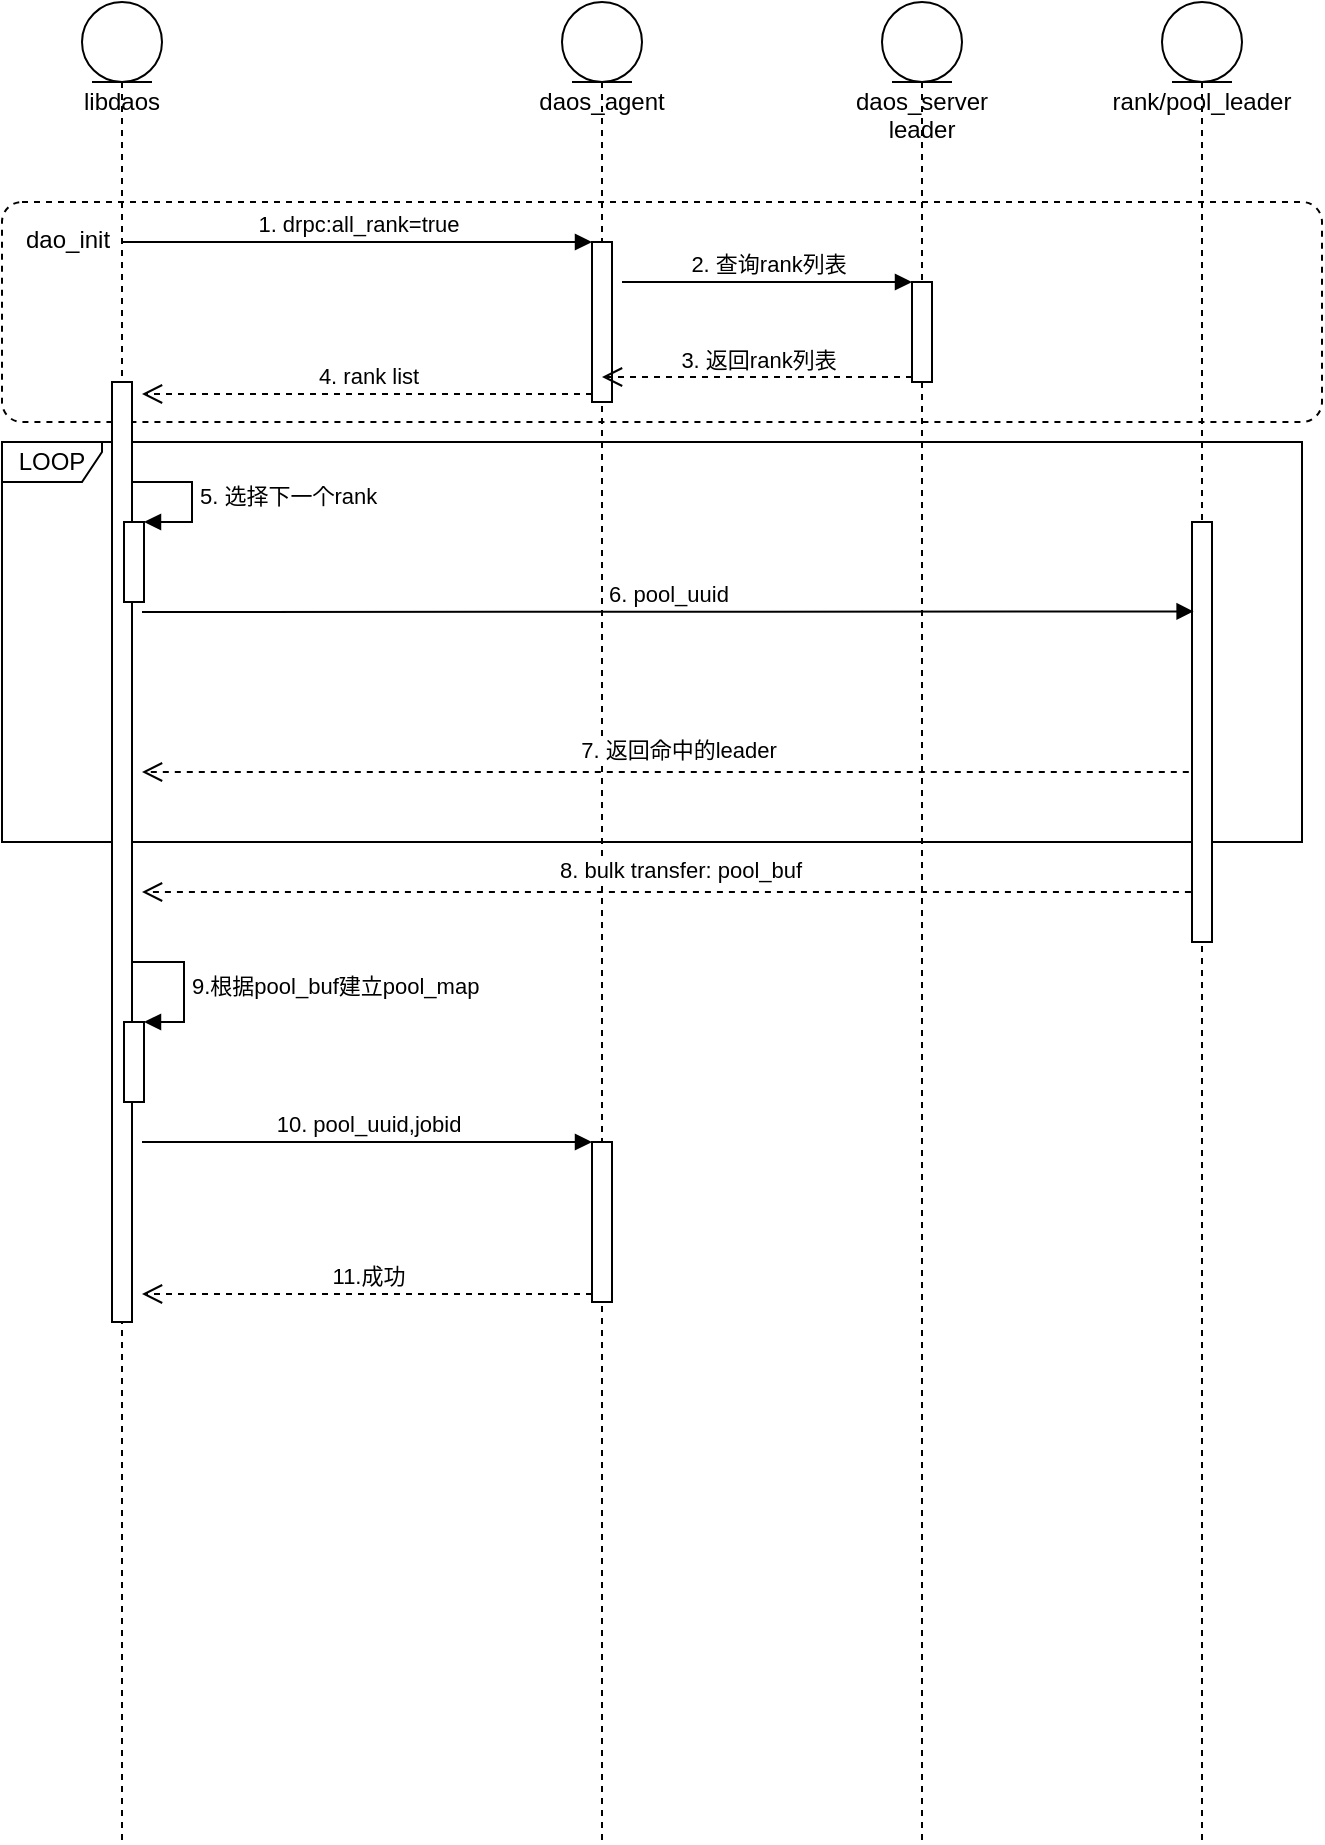 <mxfile version="20.3.0" type="device" pages="6"><diagram id="jfZ1nagjq38udCaqmF2r" name="POOL_CONNECT"><mxGraphModel dx="1800" dy="1001" grid="0" gridSize="10" guides="1" tooltips="1" connect="1" arrows="1" fold="1" page="1" pageScale="1" pageWidth="1200" pageHeight="1600" math="0" shadow="0"><root><mxCell id="0"/><mxCell id="1" parent="0"/><mxCell id="TllQmv1ivaf3xxIAeNgu-2" value="dao_init" style="dashed=1;rounded=1;absoluteArcSize=1;arcSize=20;html=1;verticalAlign=top;align=left;spacingTop=5;spacingLeft=10;" vertex="1" parent="1"><mxGeometry x="160" y="220" width="660" height="110" as="geometry"/></mxCell><mxCell id="jRjJIuM_uTAPznZiJXjt-37" value="LOOP" style="shape=umlFrame;whiteSpace=wrap;html=1;width=50;height=20;" vertex="1" parent="1"><mxGeometry x="160" y="340" width="650" height="200" as="geometry"/></mxCell><mxCell id="jRjJIuM_uTAPznZiJXjt-3" value="libdaos" style="shape=umlLifeline;participant=umlEntity;perimeter=lifelinePerimeter;whiteSpace=wrap;html=1;container=1;collapsible=0;recursiveResize=0;verticalAlign=top;spacingTop=36;outlineConnect=0;" vertex="1" parent="1"><mxGeometry x="200" y="120" width="40" height="920" as="geometry"/></mxCell><mxCell id="jRjJIuM_uTAPznZiJXjt-12" value="" style="html=1;points=[];perimeter=orthogonalPerimeter;" vertex="1" parent="jRjJIuM_uTAPznZiJXjt-3"><mxGeometry x="15" y="190" width="10" height="470" as="geometry"/></mxCell><mxCell id="jRjJIuM_uTAPznZiJXjt-35" value="" style="html=1;points=[];perimeter=orthogonalPerimeter;" vertex="1" parent="jRjJIuM_uTAPznZiJXjt-3"><mxGeometry x="21" y="260" width="10" height="40" as="geometry"/></mxCell><mxCell id="jRjJIuM_uTAPznZiJXjt-36" value="5. 选择下一个rank" style="edgeStyle=orthogonalEdgeStyle;html=1;align=left;spacingLeft=2;endArrow=block;rounded=0;entryX=1;entryY=0;" edge="1" target="jRjJIuM_uTAPznZiJXjt-35" parent="jRjJIuM_uTAPznZiJXjt-3" source="jRjJIuM_uTAPznZiJXjt-12"><mxGeometry relative="1" as="geometry"><mxPoint x="25" y="230" as="sourcePoint"/><Array as="points"><mxPoint x="55" y="240"/><mxPoint x="55" y="260"/></Array></mxGeometry></mxCell><mxCell id="jRjJIuM_uTAPznZiJXjt-38" value="" style="html=1;points=[];perimeter=orthogonalPerimeter;" vertex="1" parent="jRjJIuM_uTAPznZiJXjt-3"><mxGeometry x="21" y="510" width="10" height="40" as="geometry"/></mxCell><mxCell id="jRjJIuM_uTAPznZiJXjt-39" value="9.根据pool_buf建立pool_map&amp;nbsp;" style="edgeStyle=orthogonalEdgeStyle;html=1;align=left;spacingLeft=2;endArrow=block;rounded=0;entryX=1;entryY=0;" edge="1" target="jRjJIuM_uTAPznZiJXjt-38" parent="jRjJIuM_uTAPznZiJXjt-3"><mxGeometry relative="1" as="geometry"><mxPoint x="25" y="480" as="sourcePoint"/><Array as="points"><mxPoint x="51" y="480"/><mxPoint x="51" y="510"/></Array></mxGeometry></mxCell><mxCell id="jRjJIuM_uTAPznZiJXjt-4" value="daos_agent" style="shape=umlLifeline;participant=umlEntity;perimeter=lifelinePerimeter;whiteSpace=wrap;html=1;container=1;collapsible=0;recursiveResize=0;verticalAlign=top;spacingTop=36;outlineConnect=0;" vertex="1" parent="1"><mxGeometry x="440" y="120" width="40" height="920" as="geometry"/></mxCell><mxCell id="jRjJIuM_uTAPznZiJXjt-8" value="" style="html=1;points=[];perimeter=orthogonalPerimeter;" vertex="1" parent="jRjJIuM_uTAPznZiJXjt-4"><mxGeometry x="15" y="120" width="10" height="80" as="geometry"/></mxCell><mxCell id="jRjJIuM_uTAPznZiJXjt-40" value="" style="html=1;points=[];perimeter=orthogonalPerimeter;" vertex="1" parent="jRjJIuM_uTAPznZiJXjt-4"><mxGeometry x="15" y="570" width="10" height="80" as="geometry"/></mxCell><mxCell id="jRjJIuM_uTAPznZiJXjt-5" value="rank/pool_leader" style="shape=umlLifeline;participant=umlEntity;perimeter=lifelinePerimeter;whiteSpace=wrap;html=1;container=1;collapsible=0;recursiveResize=0;verticalAlign=top;spacingTop=36;outlineConnect=0;" vertex="1" parent="1"><mxGeometry x="740" y="120" width="40" height="920" as="geometry"/></mxCell><mxCell id="jRjJIuM_uTAPznZiJXjt-13" value="" style="html=1;points=[];perimeter=orthogonalPerimeter;" vertex="1" parent="jRjJIuM_uTAPznZiJXjt-5"><mxGeometry x="15" y="260" width="10" height="210" as="geometry"/></mxCell><mxCell id="jRjJIuM_uTAPznZiJXjt-7" value="daos_server leader" style="shape=umlLifeline;participant=umlEntity;perimeter=lifelinePerimeter;whiteSpace=wrap;html=1;container=1;collapsible=0;recursiveResize=0;verticalAlign=top;spacingTop=36;outlineConnect=0;" vertex="1" parent="1"><mxGeometry x="600" y="120" width="40" height="920" as="geometry"/></mxCell><mxCell id="DSg4droQ8YJbECYLVYEF-1" value="" style="html=1;points=[];perimeter=orthogonalPerimeter;" vertex="1" parent="jRjJIuM_uTAPznZiJXjt-7"><mxGeometry x="15" y="140" width="10" height="50" as="geometry"/></mxCell><mxCell id="jRjJIuM_uTAPznZiJXjt-9" value="1. drpc:all_rank=true" style="html=1;verticalAlign=bottom;endArrow=block;entryX=0;entryY=0;rounded=0;" edge="1" target="jRjJIuM_uTAPznZiJXjt-8" parent="1" source="jRjJIuM_uTAPznZiJXjt-3"><mxGeometry relative="1" as="geometry"><mxPoint x="230" y="240" as="sourcePoint"/></mxGeometry></mxCell><mxCell id="jRjJIuM_uTAPznZiJXjt-10" value="4. rank list" style="html=1;verticalAlign=bottom;endArrow=open;dashed=1;endSize=8;exitX=0;exitY=0.95;rounded=0;" edge="1" source="jRjJIuM_uTAPznZiJXjt-8" parent="1"><mxGeometry relative="1" as="geometry"><mxPoint x="230" y="316" as="targetPoint"/></mxGeometry></mxCell><mxCell id="jRjJIuM_uTAPznZiJXjt-14" value="6. pool_uuid" style="html=1;verticalAlign=bottom;endArrow=block;rounded=0;entryX=0.08;entryY=0.213;entryDx=0;entryDy=0;entryPerimeter=0;" edge="1" target="jRjJIuM_uTAPznZiJXjt-13" parent="1"><mxGeometry relative="1" as="geometry"><mxPoint x="230" y="425" as="sourcePoint"/><mxPoint x="750" y="414" as="targetPoint"/></mxGeometry></mxCell><mxCell id="jRjJIuM_uTAPznZiJXjt-15" value="8. bulk transfer: pool_buf" style="html=1;verticalAlign=bottom;endArrow=open;dashed=1;endSize=8;rounded=0;exitX=-0.054;exitY=0.881;exitDx=0;exitDy=0;exitPerimeter=0;" edge="1" source="jRjJIuM_uTAPznZiJXjt-13" parent="1"><mxGeometry x="-0.026" y="-2" relative="1" as="geometry"><mxPoint x="230" y="565" as="targetPoint"/><mxPoint x="760" y="416" as="sourcePoint"/><mxPoint as="offset"/></mxGeometry></mxCell><mxCell id="jRjJIuM_uTAPznZiJXjt-30" value="7. 返回命中的leader" style="html=1;verticalAlign=bottom;endArrow=open;dashed=1;endSize=8;rounded=0;exitX=-0.16;exitY=0.595;exitDx=0;exitDy=0;exitPerimeter=0;" edge="1" parent="1" source="jRjJIuM_uTAPznZiJXjt-13"><mxGeometry x="-0.026" y="-2" relative="1" as="geometry"><mxPoint x="230" y="505" as="targetPoint"/><mxPoint x="764.46" y="570.25" as="sourcePoint"/><mxPoint as="offset"/></mxGeometry></mxCell><mxCell id="jRjJIuM_uTAPznZiJXjt-41" value="10. pool_uuid,jobid" style="html=1;verticalAlign=bottom;endArrow=block;entryX=0;entryY=0;rounded=0;" edge="1" target="jRjJIuM_uTAPznZiJXjt-40" parent="1"><mxGeometry relative="1" as="geometry"><mxPoint x="230" y="690" as="sourcePoint"/></mxGeometry></mxCell><mxCell id="jRjJIuM_uTAPznZiJXjt-42" value="11.成功" style="html=1;verticalAlign=bottom;endArrow=open;dashed=1;endSize=8;exitX=0;exitY=0.95;rounded=0;" edge="1" source="jRjJIuM_uTAPznZiJXjt-40" parent="1"><mxGeometry relative="1" as="geometry"><mxPoint x="230" y="766" as="targetPoint"/></mxGeometry></mxCell><mxCell id="DSg4droQ8YJbECYLVYEF-2" value="2. 查询rank列表" style="html=1;verticalAlign=bottom;endArrow=block;rounded=0;" edge="1" target="DSg4droQ8YJbECYLVYEF-1" parent="1"><mxGeometry relative="1" as="geometry"><mxPoint x="470" y="260" as="sourcePoint"/></mxGeometry></mxCell><mxCell id="DSg4droQ8YJbECYLVYEF-3" value="3. 返回rank列表" style="html=1;verticalAlign=bottom;endArrow=open;dashed=1;endSize=8;exitX=0;exitY=0.95;rounded=0;" edge="1" source="DSg4droQ8YJbECYLVYEF-1" parent="1" target="jRjJIuM_uTAPznZiJXjt-4"><mxGeometry relative="1" as="geometry"><mxPoint x="545" y="316" as="targetPoint"/></mxGeometry></mxCell></root></mxGraphModel></diagram><diagram id="LJMnftwlM7X_n2LDJgMe" name="CONT_CONNECT"><mxGraphModel dx="1530" dy="851" grid="0" gridSize="10" guides="1" tooltips="1" connect="1" arrows="1" fold="1" page="1" pageScale="1" pageWidth="1200" pageHeight="1600" math="0" shadow="0"><root><mxCell id="0"/><mxCell id="1" parent="0"/><mxCell id="iAlbZ6mBzEKLd2CpEp1j-1" value="LOOP" style="shape=umlFrame;whiteSpace=wrap;html=1;width=50;height=20;" vertex="1" parent="1"><mxGeometry x="80" y="180" width="650" height="210" as="geometry"/></mxCell><mxCell id="iAlbZ6mBzEKLd2CpEp1j-2" value="libdaos" style="shape=umlLifeline;participant=umlEntity;perimeter=lifelinePerimeter;whiteSpace=wrap;html=1;container=1;collapsible=0;recursiveResize=0;verticalAlign=top;spacingTop=36;outlineConnect=0;" vertex="1" parent="1"><mxGeometry x="120" y="80" width="40" height="920" as="geometry"/></mxCell><mxCell id="iAlbZ6mBzEKLd2CpEp1j-3" value="" style="html=1;points=[];perimeter=orthogonalPerimeter;" vertex="1" parent="iAlbZ6mBzEKLd2CpEp1j-2"><mxGeometry x="15" y="80" width="10" height="470" as="geometry"/></mxCell><mxCell id="iAlbZ6mBzEKLd2CpEp1j-4" value="" style="html=1;points=[];perimeter=orthogonalPerimeter;" vertex="1" parent="iAlbZ6mBzEKLd2CpEp1j-2"><mxGeometry x="21" y="150" width="10" height="40" as="geometry"/></mxCell><mxCell id="iAlbZ6mBzEKLd2CpEp1j-5" value="1. 选择下一个rank" style="edgeStyle=orthogonalEdgeStyle;html=1;align=left;spacingLeft=2;endArrow=block;rounded=0;entryX=1;entryY=0;" edge="1" parent="iAlbZ6mBzEKLd2CpEp1j-2" source="iAlbZ6mBzEKLd2CpEp1j-3" target="iAlbZ6mBzEKLd2CpEp1j-4"><mxGeometry relative="1" as="geometry"><mxPoint x="25" y="120" as="sourcePoint"/><Array as="points"><mxPoint x="55" y="130"/><mxPoint x="55" y="150"/></Array></mxGeometry></mxCell><mxCell id="iAlbZ6mBzEKLd2CpEp1j-6" value="" style="html=1;points=[];perimeter=orthogonalPerimeter;" vertex="1" parent="iAlbZ6mBzEKLd2CpEp1j-2"><mxGeometry x="21" y="400" width="10" height="40" as="geometry"/></mxCell><mxCell id="iAlbZ6mBzEKLd2CpEp1j-7" value="5. 缓存容器属性" style="edgeStyle=orthogonalEdgeStyle;html=1;align=left;spacingLeft=2;endArrow=block;rounded=0;entryX=1;entryY=0;" edge="1" parent="iAlbZ6mBzEKLd2CpEp1j-2" target="iAlbZ6mBzEKLd2CpEp1j-6"><mxGeometry relative="1" as="geometry"><mxPoint x="25" y="370" as="sourcePoint"/><Array as="points"><mxPoint x="51" y="370"/><mxPoint x="51" y="400"/></Array></mxGeometry></mxCell><mxCell id="iAlbZ6mBzEKLd2CpEp1j-11" value="rank/pool_leader" style="shape=umlLifeline;participant=umlEntity;perimeter=lifelinePerimeter;whiteSpace=wrap;html=1;container=1;collapsible=0;recursiveResize=0;verticalAlign=top;spacingTop=36;outlineConnect=0;" vertex="1" parent="1"><mxGeometry x="660" y="80" width="40" height="920" as="geometry"/></mxCell><mxCell id="iAlbZ6mBzEKLd2CpEp1j-12" value="" style="html=1;points=[];perimeter=orthogonalPerimeter;" vertex="1" parent="iAlbZ6mBzEKLd2CpEp1j-11"><mxGeometry x="15" y="190" width="10" height="170" as="geometry"/></mxCell><mxCell id="iAlbZ6mBzEKLd2CpEp1j-16" value="2. cont_uuid、pool_uuid" style="html=1;verticalAlign=bottom;endArrow=block;rounded=0;" edge="1" parent="1" target="iAlbZ6mBzEKLd2CpEp1j-12" source="iAlbZ6mBzEKLd2CpEp1j-3"><mxGeometry relative="1" as="geometry"><mxPoint x="150" y="300" as="sourcePoint"/><mxPoint x="670" y="276" as="targetPoint"/><Array as="points"><mxPoint x="490" y="290"/></Array></mxGeometry></mxCell><mxCell id="iAlbZ6mBzEKLd2CpEp1j-17" value="4. 容器属性：冗余、EC、cell_size等" style="html=1;verticalAlign=bottom;endArrow=open;dashed=1;endSize=8;rounded=0;" edge="1" parent="1" source="iAlbZ6mBzEKLd2CpEp1j-12"><mxGeometry x="-0.026" y="-2" relative="1" as="geometry"><mxPoint x="150.0" y="415" as="targetPoint"/><mxPoint x="670" y="418" as="sourcePoint"/><mxPoint as="offset"/></mxGeometry></mxCell><mxCell id="iAlbZ6mBzEKLd2CpEp1j-18" value="3. 返回命中的leader" style="html=1;verticalAlign=bottom;endArrow=open;dashed=1;endSize=8;rounded=0;" edge="1" parent="1" source="iAlbZ6mBzEKLd2CpEp1j-12"><mxGeometry x="-0.026" y="-2" relative="1" as="geometry"><mxPoint x="150.0" y="355" as="targetPoint"/><mxPoint x="673" y="371" as="sourcePoint"/><mxPoint as="offset"/></mxGeometry></mxCell></root></mxGraphModel></diagram><diagram id="Ja6Qf3c7xJzcq2cp3iw7" name="DFS_OPEN"><mxGraphModel dx="1530" dy="851" grid="0" gridSize="10" guides="1" tooltips="1" connect="1" arrows="1" fold="1" page="1" pageScale="1" pageWidth="1200" pageHeight="1600" math="0" shadow="0"><root><mxCell id="0"/><mxCell id="1" parent="0"/><mxCell id="Mm-tcWC2zMdccf7-ohPG-1" value="" style="shape=umlLifeline;participant=umlEntity;perimeter=lifelinePerimeter;whiteSpace=wrap;html=1;container=1;collapsible=0;recursiveResize=0;verticalAlign=top;spacingTop=36;outlineConnect=0;" vertex="1" parent="1"><mxGeometry x="740" y="360" width="40" height="840" as="geometry"/></mxCell><mxCell id="ge_6mRhwB9QYdB2WmilP-1" value="dfs" style="shape=umlLifeline;participant=umlEntity;perimeter=lifelinePerimeter;whiteSpace=wrap;html=1;container=1;collapsible=0;recursiveResize=0;verticalAlign=top;spacingTop=36;outlineConnect=0;" vertex="1" parent="1"><mxGeometry x="160" y="360" width="40" height="850" as="geometry"/></mxCell><mxCell id="RohRZTucw5Ui29XzlVBg-4" value="" style="html=1;points=[];perimeter=orthogonalPerimeter;" vertex="1" parent="ge_6mRhwB9QYdB2WmilP-1"><mxGeometry x="15" y="210" width="10" height="550" as="geometry"/></mxCell><mxCell id="RohRZTucw5Ui29XzlVBg-17" value="" style="html=1;points=[];perimeter=orthogonalPerimeter;" vertex="1" parent="ge_6mRhwB9QYdB2WmilP-1"><mxGeometry x="20" y="246" width="10" height="40" as="geometry"/></mxCell><mxCell id="RohRZTucw5Ui29XzlVBg-18" value="5. 如果文件实体已经存在，直接返回" style="edgeStyle=orthogonalEdgeStyle;html=1;align=left;spacingLeft=2;endArrow=block;rounded=0;entryX=1;entryY=0;" edge="1" target="RohRZTucw5Ui29XzlVBg-17" parent="ge_6mRhwB9QYdB2WmilP-1" source="RohRZTucw5Ui29XzlVBg-4"><mxGeometry relative="1" as="geometry"><mxPoint x="25" y="202" as="sourcePoint"/><Array as="points"><mxPoint x="55" y="216"/><mxPoint x="55" y="246"/></Array></mxGeometry></mxCell><mxCell id="RohRZTucw5Ui29XzlVBg-23" value="" style="html=1;points=[];perimeter=orthogonalPerimeter;" vertex="1" parent="ge_6mRhwB9QYdB2WmilP-1"><mxGeometry x="20" y="312" width="10" height="40" as="geometry"/></mxCell><mxCell id="RohRZTucw5Ui29XzlVBg-24" value="6. 根据容器属性class生成oid" style="edgeStyle=orthogonalEdgeStyle;html=1;align=left;spacingLeft=2;endArrow=block;rounded=0;entryX=1;entryY=0;" edge="1" target="RohRZTucw5Ui29XzlVBg-23" parent="ge_6mRhwB9QYdB2WmilP-1"><mxGeometry relative="1" as="geometry"><mxPoint x="25" y="292" as="sourcePoint"/><Array as="points"><mxPoint x="55" y="292"/></Array></mxGeometry></mxCell><mxCell id="RohRZTucw5Ui29XzlVBg-1" value="libdaos" style="shape=umlLifeline;participant=umlEntity;perimeter=lifelinePerimeter;whiteSpace=wrap;html=1;container=1;collapsible=0;recursiveResize=0;verticalAlign=top;spacingTop=36;outlineConnect=0;" vertex="1" parent="1"><mxGeometry x="440" y="360" width="40" height="890" as="geometry"/></mxCell><mxCell id="RohRZTucw5Ui29XzlVBg-8" value="" style="html=1;points=[];perimeter=orthogonalPerimeter;" vertex="1" parent="RohRZTucw5Ui29XzlVBg-1"><mxGeometry x="15" y="52" width="10" height="120" as="geometry"/></mxCell><mxCell id="RohRZTucw5Ui29XzlVBg-25" value="" style="html=1;points=[];perimeter=orthogonalPerimeter;" vertex="1" parent="RohRZTucw5Ui29XzlVBg-1"><mxGeometry x="15" y="362" width="10" height="170" as="geometry"/></mxCell><mxCell id="RohRZTucw5Ui29XzlVBg-28" value="" style="html=1;points=[];perimeter=orthogonalPerimeter;" vertex="1" parent="RohRZTucw5Ui29XzlVBg-1"><mxGeometry x="20" y="412" width="10" height="40" as="geometry"/></mxCell><mxCell id="RohRZTucw5Ui29XzlVBg-29" value="8. 根据pool_map生成对象layout" style="edgeStyle=orthogonalEdgeStyle;html=1;align=left;spacingLeft=2;endArrow=block;rounded=0;entryX=1;entryY=0;" edge="1" target="RohRZTucw5Ui29XzlVBg-28" parent="RohRZTucw5Ui29XzlVBg-1"><mxGeometry relative="1" as="geometry"><mxPoint x="25" y="392" as="sourcePoint"/><Array as="points"><mxPoint x="55" y="392"/></Array></mxGeometry></mxCell><mxCell id="RohRZTucw5Ui29XzlVBg-31" value="" style="html=1;points=[];perimeter=orthogonalPerimeter;" vertex="1" parent="RohRZTucw5Ui29XzlVBg-1"><mxGeometry x="15" y="592" width="10" height="80" as="geometry"/></mxCell><mxCell id="RohRZTucw5Ui29XzlVBg-2" value="target" style="shape=umlLifeline;participant=umlEntity;perimeter=lifelinePerimeter;whiteSpace=wrap;html=1;container=1;collapsible=0;recursiveResize=0;verticalAlign=top;spacingTop=36;outlineConnect=0;" vertex="1" parent="1"><mxGeometry x="720" y="360" width="40" height="840" as="geometry"/></mxCell><mxCell id="RohRZTucw5Ui29XzlVBg-11" value="" style="html=1;points=[];perimeter=orthogonalPerimeter;" vertex="1" parent="RohRZTucw5Ui29XzlVBg-2"><mxGeometry x="15" y="72" width="10" height="80" as="geometry"/></mxCell><mxCell id="RohRZTucw5Ui29XzlVBg-36" value="" style="html=1;points=[];perimeter=orthogonalPerimeter;" vertex="1" parent="RohRZTucw5Ui29XzlVBg-2"><mxGeometry x="15" y="612" width="10" height="50" as="geometry"/></mxCell><mxCell id="RohRZTucw5Ui29XzlVBg-9" value="1. 以文件名DK名，提取根目录对象" style="html=1;verticalAlign=bottom;endArrow=block;rounded=0;" edge="1" target="RohRZTucw5Ui29XzlVBg-8" parent="1"><mxGeometry relative="1" as="geometry"><mxPoint x="179.5" y="422" as="sourcePoint"/><Array as="points"><mxPoint x="350" y="422"/></Array></mxGeometry></mxCell><mxCell id="RohRZTucw5Ui29XzlVBg-10" value="4. 返回实体" style="html=1;verticalAlign=bottom;endArrow=open;dashed=1;endSize=8;exitX=0;exitY=0.95;rounded=0;" edge="1" source="RohRZTucw5Ui29XzlVBg-8" parent="1"><mxGeometry relative="1" as="geometry"><mxPoint x="185" y="526" as="targetPoint"/></mxGeometry></mxCell><mxCell id="RohRZTucw5Ui29XzlVBg-12" value="2. FETCH流程" style="html=1;verticalAlign=bottom;endArrow=block;entryX=0;entryY=0;rounded=0;" edge="1" target="RohRZTucw5Ui29XzlVBg-11" parent="1" source="RohRZTucw5Ui29XzlVBg-8"><mxGeometry relative="1" as="geometry"><mxPoint x="665" y="432" as="sourcePoint"/></mxGeometry></mxCell><mxCell id="RohRZTucw5Ui29XzlVBg-13" value="3. 返回DK对应的数据" style="html=1;verticalAlign=bottom;endArrow=open;dashed=1;endSize=8;exitX=0;exitY=0.95;rounded=0;" edge="1" source="RohRZTucw5Ui29XzlVBg-11" parent="1"><mxGeometry relative="1" as="geometry"><mxPoint x="470" y="508" as="targetPoint"/></mxGeometry></mxCell><mxCell id="RohRZTucw5Ui29XzlVBg-26" value="7. 打开对象" style="html=1;verticalAlign=bottom;endArrow=block;entryX=0;entryY=0;rounded=0;" edge="1" target="RohRZTucw5Ui29XzlVBg-25" parent="1"><mxGeometry relative="1" as="geometry"><mxPoint x="185" y="722" as="sourcePoint"/></mxGeometry></mxCell><mxCell id="RohRZTucw5Ui29XzlVBg-27" value="9. 返回成功" style="html=1;verticalAlign=bottom;endArrow=open;dashed=1;endSize=8;exitX=0;exitY=0.95;rounded=0;" edge="1" source="RohRZTucw5Ui29XzlVBg-25" parent="1"><mxGeometry relative="1" as="geometry"><mxPoint x="179.5" y="883.5" as="targetPoint"/></mxGeometry></mxCell><mxCell id="RohRZTucw5Ui29XzlVBg-32" value="10. 以文件名为DK插入元数据到根对象" style="html=1;verticalAlign=bottom;endArrow=block;entryX=0;entryY=0;rounded=0;" edge="1" target="RohRZTucw5Ui29XzlVBg-31" parent="1"><mxGeometry relative="1" as="geometry"><mxPoint x="185" y="952" as="sourcePoint"/></mxGeometry></mxCell><mxCell id="RohRZTucw5Ui29XzlVBg-33" value="13. 保存句柄，成功返回" style="html=1;verticalAlign=bottom;endArrow=open;dashed=1;endSize=8;exitX=0;exitY=0.95;rounded=0;" edge="1" source="RohRZTucw5Ui29XzlVBg-31" parent="1"><mxGeometry relative="1" as="geometry"><mxPoint x="185" y="1028" as="targetPoint"/></mxGeometry></mxCell><mxCell id="RohRZTucw5Ui29XzlVBg-37" value="11. UPDATE流程" style="html=1;verticalAlign=bottom;endArrow=block;entryX=0;entryY=0;rounded=0;" edge="1" target="RohRZTucw5Ui29XzlVBg-36" parent="1" source="RohRZTucw5Ui29XzlVBg-31"><mxGeometry relative="1" as="geometry"><mxPoint x="665" y="942" as="sourcePoint"/></mxGeometry></mxCell><mxCell id="RohRZTucw5Ui29XzlVBg-38" value="12. 成功" style="html=1;verticalAlign=bottom;endArrow=open;dashed=1;endSize=8;exitX=0;exitY=0.95;rounded=0;" edge="1" source="RohRZTucw5Ui29XzlVBg-36" parent="1" target="RohRZTucw5Ui29XzlVBg-31"><mxGeometry relative="1" as="geometry"><mxPoint x="665" y="1018" as="targetPoint"/></mxGeometry></mxCell></root></mxGraphModel></diagram><diagram id="oVpJjtq8RAhaC-mshdVz" name="DFS_WRITE"><mxGraphModel dx="2186" dy="1216" grid="0" gridSize="10" guides="1" tooltips="1" connect="1" arrows="1" fold="1" page="1" pageScale="1" pageWidth="1200" pageHeight="1600" math="0" shadow="0"><root><mxCell id="0"/><mxCell id="1" parent="0"/><mxCell id="l7co6i7dDfrptzHn_urH-1" value="dfs" style="shape=umlLifeline;participant=umlEntity;perimeter=lifelinePerimeter;whiteSpace=wrap;html=1;container=1;collapsible=0;recursiveResize=0;verticalAlign=top;spacingTop=36;outlineConnect=0;" vertex="1" parent="1"><mxGeometry x="170" y="120" width="40" height="1550" as="geometry"/></mxCell><mxCell id="l7co6i7dDfrptzHn_urH-2" value="libdaos" style="shape=umlLifeline;participant=umlEntity;perimeter=lifelinePerimeter;whiteSpace=wrap;html=1;container=1;collapsible=0;recursiveResize=0;verticalAlign=top;spacingTop=36;outlineConnect=0;" vertex="1" parent="1"><mxGeometry x="330" y="120" width="40" height="1550" as="geometry"/></mxCell><mxCell id="M-8RfkNbeH-WQnAhFL9m-1" value="" style="html=1;points=[];perimeter=orthogonalPerimeter;" vertex="1" parent="l7co6i7dDfrptzHn_urH-2"><mxGeometry x="15" y="120" width="10" height="810" as="geometry"/></mxCell><mxCell id="M-8RfkNbeH-WQnAhFL9m-6" value="" style="html=1;points=[];perimeter=orthogonalPerimeter;" vertex="1" parent="l7co6i7dDfrptzHn_urH-2"><mxGeometry x="20" y="190" width="10" height="40" as="geometry"/></mxCell><mxCell id="M-8RfkNbeH-WQnAhFL9m-7" value="2. 按照1M对齐进行拆分DK数据" style="edgeStyle=orthogonalEdgeStyle;html=1;align=left;spacingLeft=2;endArrow=block;rounded=0;entryX=1;entryY=0;" edge="1" target="M-8RfkNbeH-WQnAhFL9m-6" parent="l7co6i7dDfrptzHn_urH-2"><mxGeometry relative="1" as="geometry"><mxPoint x="25" y="170" as="sourcePoint"/><Array as="points"><mxPoint x="55" y="170"/></Array></mxGeometry></mxCell><mxCell id="M-8RfkNbeH-WQnAhFL9m-12" value="" style="html=1;points=[];perimeter=orthogonalPerimeter;" vertex="1" parent="l7co6i7dDfrptzHn_urH-2"><mxGeometry x="21" y="290" width="10" height="40" as="geometry"/></mxCell><mxCell id="M-8RfkNbeH-WQnAhFL9m-13" value="3. 将拆分的DK组装成新的IOD和SGL" style="edgeStyle=orthogonalEdgeStyle;html=1;align=left;spacingLeft=2;endArrow=block;rounded=0;entryX=1;entryY=0;" edge="1" target="M-8RfkNbeH-WQnAhFL9m-12" parent="l7co6i7dDfrptzHn_urH-2" source="M-8RfkNbeH-WQnAhFL9m-1"><mxGeometry relative="1" as="geometry"><mxPoint x="30" y="270" as="sourcePoint"/><Array as="points"><mxPoint x="60" y="270"/><mxPoint x="60" y="290"/></Array></mxGeometry></mxCell><mxCell id="l7co6i7dDfrptzHn_urH-3" value="cli_obj" style="shape=umlLifeline;participant=umlEntity;perimeter=lifelinePerimeter;whiteSpace=wrap;html=1;container=1;collapsible=0;recursiveResize=0;verticalAlign=top;spacingTop=36;outlineConnect=0;fillStyle=hatch;fillColor=#CCE5FF;" vertex="1" parent="1"><mxGeometry x="520" y="120" width="40" height="1540" as="geometry"/></mxCell><mxCell id="M-8RfkNbeH-WQnAhFL9m-14" value="" style="html=1;points=[];perimeter=orthogonalPerimeter;" vertex="1" parent="l7co6i7dDfrptzHn_urH-3"><mxGeometry x="15" y="360" width="10" height="550" as="geometry"/></mxCell><mxCell id="M-8RfkNbeH-WQnAhFL9m-17" value="" style="html=1;points=[];perimeter=orthogonalPerimeter;" vertex="1" parent="l7co6i7dDfrptzHn_urH-3"><mxGeometry x="20" y="410" width="10" height="40" as="geometry"/></mxCell><mxCell id="M-8RfkNbeH-WQnAhFL9m-18" value="5. 根据DK哈希散列，计算出数据冗余组" style="edgeStyle=orthogonalEdgeStyle;html=1;align=left;spacingLeft=2;endArrow=block;rounded=0;entryX=1;entryY=0;" edge="1" target="M-8RfkNbeH-WQnAhFL9m-17" parent="l7co6i7dDfrptzHn_urH-3"><mxGeometry relative="1" as="geometry"><mxPoint x="25" y="390" as="sourcePoint"/><Array as="points"><mxPoint x="55" y="390"/></Array></mxGeometry></mxCell><mxCell id="M-8RfkNbeH-WQnAhFL9m-24" value="" style="html=1;points=[];perimeter=orthogonalPerimeter;" vertex="1" parent="l7co6i7dDfrptzHn_urH-3"><mxGeometry x="20" y="480" width="10" height="40" as="geometry"/></mxCell><mxCell id="M-8RfkNbeH-WQnAhFL9m-25" value="6. 如果是EC需要重新组装分片" style="edgeStyle=orthogonalEdgeStyle;html=1;align=left;spacingLeft=2;endArrow=block;rounded=0;entryX=1;entryY=0;" edge="1" target="M-8RfkNbeH-WQnAhFL9m-24" parent="l7co6i7dDfrptzHn_urH-3"><mxGeometry relative="1" as="geometry"><mxPoint x="25" y="460" as="sourcePoint"/><Array as="points"><mxPoint x="55" y="460"/></Array></mxGeometry></mxCell><mxCell id="l7co6i7dDfrptzHn_urH-4" value="primary target/srv_obj" style="shape=umlLifeline;participant=umlEntity;perimeter=lifelinePerimeter;whiteSpace=wrap;html=1;container=1;collapsible=0;recursiveResize=0;verticalAlign=top;spacingTop=36;outlineConnect=0;" vertex="1" parent="1"><mxGeometry x="680" y="120" width="40" height="1550" as="geometry"/></mxCell><mxCell id="M-8RfkNbeH-WQnAhFL9m-19" value="" style="html=1;points=[];perimeter=orthogonalPerimeter;" vertex="1" parent="l7co6i7dDfrptzHn_urH-4"><mxGeometry x="15" y="550" width="10" height="290" as="geometry"/></mxCell><mxCell id="PnxUY5nkc-VtbSQD8sAR-3" value="vos" style="shape=umlLifeline;participant=umlEntity;perimeter=lifelinePerimeter;whiteSpace=wrap;html=1;container=1;collapsible=0;recursiveResize=0;verticalAlign=top;spacingTop=36;outlineConnect=0;" vertex="1" parent="1"><mxGeometry x="880" y="200" width="40" height="1550" as="geometry"/></mxCell><mxCell id="M-8RfkNbeH-WQnAhFL9m-30" value="" style="html=1;points=[];perimeter=orthogonalPerimeter;" vertex="1" parent="PnxUY5nkc-VtbSQD8sAR-3"><mxGeometry x="15" y="580" width="10" height="220" as="geometry"/></mxCell><mxCell id="PnxUY5nkc-VtbSQD8sAR-4" value="bio" style="shape=umlLifeline;participant=umlEntity;perimeter=lifelinePerimeter;whiteSpace=wrap;html=1;container=1;collapsible=0;recursiveResize=0;verticalAlign=top;spacingTop=36;outlineConnect=0;" vertex="1" parent="1"><mxGeometry x="1080" y="200" width="40" height="1550" as="geometry"/></mxCell><mxCell id="M-8RfkNbeH-WQnAhFL9m-33" value="" style="html=1;points=[];perimeter=orthogonalPerimeter;" vertex="1" parent="PnxUY5nkc-VtbSQD8sAR-4"><mxGeometry x="15" y="590" width="10" height="80" as="geometry"/></mxCell><mxCell id="M-8RfkNbeH-WQnAhFL9m-2" value="1.array_write" style="html=1;verticalAlign=bottom;endArrow=block;entryX=0;entryY=0;rounded=0;" edge="1" target="M-8RfkNbeH-WQnAhFL9m-1" parent="1" source="l7co6i7dDfrptzHn_urH-1"><mxGeometry relative="1" as="geometry"><mxPoint x="275" y="240" as="sourcePoint"/></mxGeometry></mxCell><mxCell id="M-8RfkNbeH-WQnAhFL9m-3" value="15. 成功返回" style="html=1;verticalAlign=bottom;endArrow=open;dashed=1;endSize=8;exitX=0;exitY=0.95;rounded=0;" edge="1" source="M-8RfkNbeH-WQnAhFL9m-1" parent="1" target="l7co6i7dDfrptzHn_urH-1"><mxGeometry relative="1" as="geometry"><mxPoint x="275" y="316" as="targetPoint"/></mxGeometry></mxCell><mxCell id="M-8RfkNbeH-WQnAhFL9m-15" value="4. OBJ_UPDATE" style="html=1;verticalAlign=bottom;endArrow=block;entryX=0;entryY=0;rounded=0;" edge="1" target="M-8RfkNbeH-WQnAhFL9m-14" parent="1" source="M-8RfkNbeH-WQnAhFL9m-1"><mxGeometry relative="1" as="geometry"><mxPoint x="465" y="480" as="sourcePoint"/></mxGeometry></mxCell><mxCell id="M-8RfkNbeH-WQnAhFL9m-16" value="14. 成功返回" style="html=1;verticalAlign=bottom;endArrow=open;dashed=1;endSize=8;exitX=0;exitY=0.95;rounded=0;" edge="1" source="M-8RfkNbeH-WQnAhFL9m-14" parent="1" target="l7co6i7dDfrptzHn_urH-2"><mxGeometry relative="1" as="geometry"><mxPoint x="465" y="556" as="targetPoint"/></mxGeometry></mxCell><mxCell id="M-8RfkNbeH-WQnAhFL9m-20" value="7. 默认选择第一个shard&lt;br&gt;发送请求 OBJ_UPDATE" style="html=1;verticalAlign=bottom;endArrow=block;entryX=0;entryY=0;rounded=0;startArrow=none;" edge="1" target="M-8RfkNbeH-WQnAhFL9m-19" parent="1"><mxGeometry x="-1" relative="1" as="geometry"><mxPoint x="620" y="670" as="sourcePoint"/><mxPoint as="offset"/></mxGeometry></mxCell><mxCell id="M-8RfkNbeH-WQnAhFL9m-21" value="12. 成功返回" style="html=1;verticalAlign=bottom;endArrow=open;dashed=1;endSize=8;exitX=0;exitY=0.95;rounded=0;" edge="1" parent="1"><mxGeometry relative="1" as="geometry"><mxPoint x="538.071" y="945.5" as="targetPoint"/><mxPoint x="694" y="945.5" as="sourcePoint"/></mxGeometry></mxCell><mxCell id="M-8RfkNbeH-WQnAhFL9m-27" value="8. TGT_UPDATE" style="html=1;verticalAlign=bottom;endArrow=block;entryX=0;entryY=0;rounded=0;" edge="1" target="M-8RfkNbeH-WQnAhFL9m-26" parent="1" source="M-8RfkNbeH-WQnAhFL9m-19"><mxGeometry relative="1" as="geometry"><mxPoint x="710" y="680" as="sourcePoint"/></mxGeometry></mxCell><mxCell id="M-8RfkNbeH-WQnAhFL9m-28" value="9. 更新元数据和拉取数据成功之后返回" style="html=1;verticalAlign=bottom;endArrow=open;dashed=1;endSize=8;exitX=0;exitY=0.95;rounded=0;" edge="1" source="M-8RfkNbeH-WQnAhFL9m-26" parent="1" target="l7co6i7dDfrptzHn_urH-4"><mxGeometry relative="1" as="geometry"><mxPoint x="1250" y="800" as="targetPoint"/></mxGeometry></mxCell><mxCell id="M-8RfkNbeH-WQnAhFL9m-31" value="10. vos_update_begin预留空间操作" style="html=1;verticalAlign=bottom;endArrow=block;rounded=0;" edge="1" target="PnxUY5nkc-VtbSQD8sAR-3" parent="1" source="M-8RfkNbeH-WQnAhFL9m-19"><mxGeometry relative="1" as="geometry"><mxPoint x="710" y="750" as="sourcePoint"/><Array as="points"><mxPoint x="860" y="780"/></Array></mxGeometry></mxCell><mxCell id="M-8RfkNbeH-WQnAhFL9m-32" value="11.vos_update_end更新元数据" style="html=1;verticalAlign=bottom;endArrow=open;dashed=1;endSize=8;exitX=0.157;exitY=0.685;rounded=0;exitDx=0;exitDy=0;exitPerimeter=0;" edge="1" source="M-8RfkNbeH-WQnAhFL9m-30" parent="1" target="M-8RfkNbeH-WQnAhFL9m-19"><mxGeometry relative="1" as="geometry"><mxPoint x="710" y="826" as="targetPoint"/></mxGeometry></mxCell><mxCell id="M-8RfkNbeH-WQnAhFL9m-34" value="11. 申请SPDK空间" style="html=1;verticalAlign=bottom;endArrow=block;entryX=0;entryY=0;rounded=0;" edge="1" target="M-8RfkNbeH-WQnAhFL9m-33" parent="1" source="M-8RfkNbeH-WQnAhFL9m-30"><mxGeometry relative="1" as="geometry"><mxPoint x="1025" y="750" as="sourcePoint"/></mxGeometry></mxCell><mxCell id="M-8RfkNbeH-WQnAhFL9m-35" value="return" style="html=1;verticalAlign=bottom;endArrow=open;dashed=1;endSize=8;exitX=0;exitY=0.95;rounded=0;" edge="1" source="M-8RfkNbeH-WQnAhFL9m-33" parent="1" target="PnxUY5nkc-VtbSQD8sAR-3"><mxGeometry relative="1" as="geometry"><mxPoint x="1025" y="826" as="targetPoint"/></mxGeometry></mxCell><mxCell id="PnxUY5nkc-VtbSQD8sAR-1" value="secondary&lt;br&gt;target" style="shape=umlLifeline;participant=umlEntity;perimeter=lifelinePerimeter;whiteSpace=wrap;html=1;container=1;collapsible=0;recursiveResize=0;verticalAlign=top;spacingTop=36;outlineConnect=0;" vertex="1" parent="1"><mxGeometry x="800" y="620" width="40" height="150" as="geometry"/></mxCell><mxCell id="M-8RfkNbeH-WQnAhFL9m-26" value="" style="html=1;points=[];perimeter=orthogonalPerimeter;" vertex="1" parent="PnxUY5nkc-VtbSQD8sAR-1"><mxGeometry x="15" y="90" width="10" height="30" as="geometry"/></mxCell><mxCell id="M-8RfkNbeH-WQnAhFL9m-37" value="" style="html=1;verticalAlign=bottom;endArrow=none;rounded=0;" edge="1" parent="1" source="l7co6i7dDfrptzHn_urH-3" target="l7co6i7dDfrptzHn_urH-4"><mxGeometry relative="1" as="geometry"><mxPoint x="815" y="670.0" as="sourcePoint"/><mxPoint x="610" y="670" as="targetPoint"/><Array as="points"><mxPoint x="590" y="670"/></Array></mxGeometry></mxCell><mxCell id="M-8RfkNbeH-WQnAhFL9m-36" value="RDMA数据拉取" style="shape=umlFrame;whiteSpace=wrap;html=1;" vertex="1" parent="1"><mxGeometry x="510" y="870" width="520" height="40" as="geometry"/></mxCell></root></mxGraphModel></diagram><diagram id="TtVuGvqvFuG_CneSCBEG" name="DFS_FETCH"><mxGraphModel dx="879" dy="635" grid="1" gridSize="10" guides="1" tooltips="1" connect="1" arrows="1" fold="1" page="1" pageScale="1" pageWidth="1200" pageHeight="1600" math="0" shadow="0"><root><mxCell id="0"/><mxCell id="1" parent="0"/></root></mxGraphModel></diagram><diagram id="ZFg_mrYJk2t0nbDr_XJb" name="POOL_CREATE"><mxGraphModel dx="879" dy="635" grid="1" gridSize="10" guides="1" tooltips="1" connect="1" arrows="1" fold="1" page="1" pageScale="1" pageWidth="1200" pageHeight="1600" math="0" shadow="0"><root><mxCell id="0"/><mxCell id="1" parent="0"/></root></mxGraphModel></diagram></mxfile>